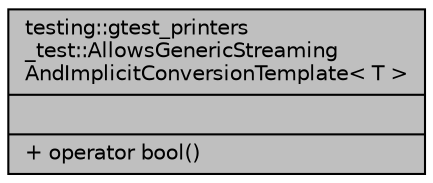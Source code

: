 digraph "testing::gtest_printers_test::AllowsGenericStreamingAndImplicitConversionTemplate&lt; T &gt;"
{
 // LATEX_PDF_SIZE
  bgcolor="transparent";
  edge [fontname="Helvetica",fontsize="10",labelfontname="Helvetica",labelfontsize="10"];
  node [fontname="Helvetica",fontsize="10",shape=record];
  Node1 [label="{testing::gtest_printers\l_test::AllowsGenericStreaming\lAndImplicitConversionTemplate\< T \>\n||+ operator bool()\l}",height=0.2,width=0.4,color="black", fillcolor="grey75", style="filled", fontcolor="black",tooltip=" "];
}
